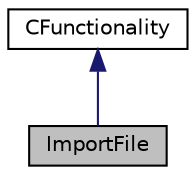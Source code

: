 digraph "ImportFile"
{
 // LATEX_PDF_SIZE
  edge [fontname="Helvetica",fontsize="10",labelfontname="Helvetica",labelfontsize="10"];
  node [fontname="Helvetica",fontsize="10",shape=record];
  Node1 [label="ImportFile",height=0.2,width=0.4,color="black", fillcolor="grey75", style="filled", fontcolor="black",tooltip="Class that represents option to import file."];
  Node2 -> Node1 [dir="back",color="midnightblue",fontsize="10",style="solid",fontname="Helvetica"];
  Node2 [label="CFunctionality",height=0.2,width=0.4,color="black", fillcolor="white", style="filled",URL="$classCFunctionality.html",tooltip="Class from which are derived other classes, with functionalities."];
}
